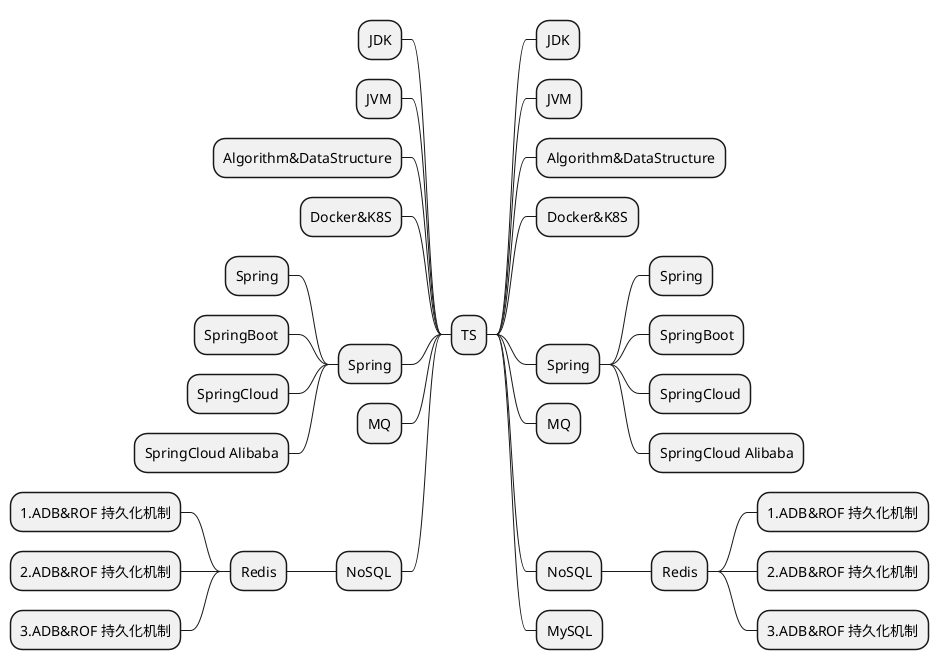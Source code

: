 @startmindmap

* TS
** JDK
** JVM
** Algorithm&DataStructure
** Docker&K8S
** Spring
*** Spring
*** SpringBoot
*** SpringCloud
*** SpringCloud Alibaba
** MQ
** NoSQL
*** Redis
**** 1.ADB&ROF 持久化机制
**** 2.ADB&ROF 持久化机制
**** 3.ADB&ROF 持久化机制

** MySQL

left side


** JDK
** JVM
** Algorithm&DataStructure
** Docker&K8S
** Spring
*** Spring
*** SpringBoot
*** SpringCloud
*** SpringCloud Alibaba
** MQ
** NoSQL
*** Redis
**** 1.ADB&ROF 持久化机制
**** 2.ADB&ROF 持久化机制
**** 3.ADB&ROF 持久化机制
@endmindmap

